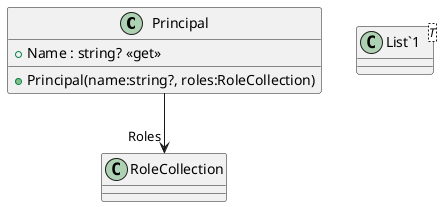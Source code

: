 @startuml
class Principal {
    + Principal(name:string?, roles:RoleCollection)
    + Name : string? <<get>>
}
class "List`1"<T> {
}
Principal --> "Roles" RoleCollection
@enduml

